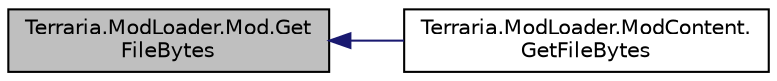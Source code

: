 digraph "Terraria.ModLoader.Mod.GetFileBytes"
{
  edge [fontname="Helvetica",fontsize="10",labelfontname="Helvetica",labelfontsize="10"];
  node [fontname="Helvetica",fontsize="10",shape=record];
  rankdir="LR";
  Node231 [label="Terraria.ModLoader.Mod.Get\lFileBytes",height=0.2,width=0.4,color="black", fillcolor="grey75", style="filled", fontcolor="black"];
  Node231 -> Node232 [dir="back",color="midnightblue",fontsize="10",style="solid",fontname="Helvetica"];
  Node232 [label="Terraria.ModLoader.ModContent.\lGetFileBytes",height=0.2,width=0.4,color="black", fillcolor="white", style="filled",URL="$class_terraria_1_1_mod_loader_1_1_mod_content.html#ae5711f0be2add40901c9ce9f42a67eb9",tooltip="Gets the byte representation of the file with the specified name. The name is in the format of \"ModFo..."];
}
